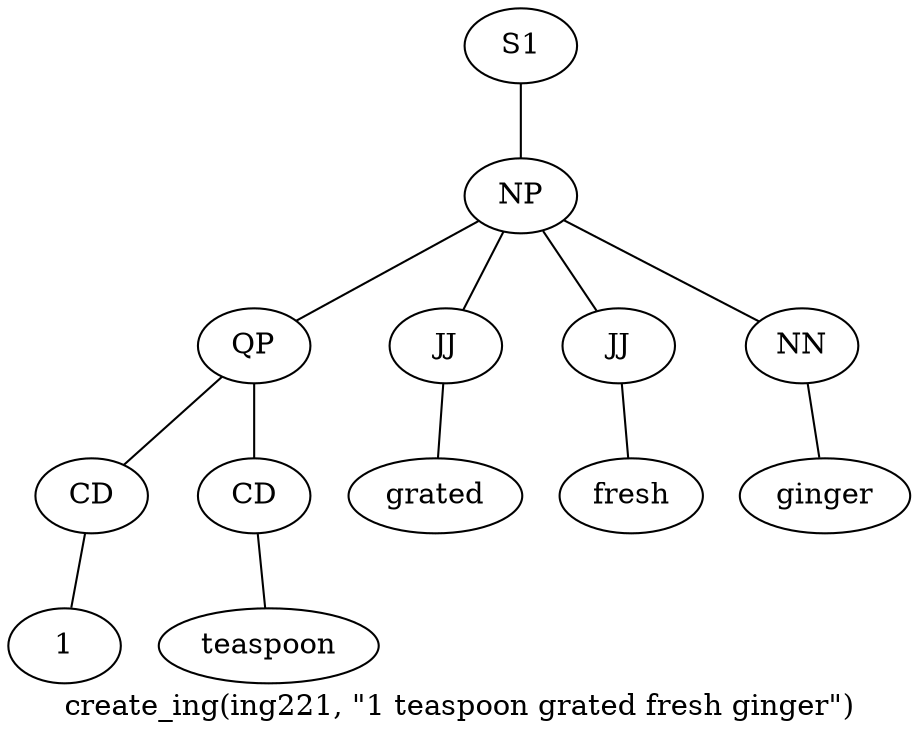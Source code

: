 graph SyntaxGraph {
	label = "create_ing(ing221, \"1 teaspoon grated fresh ginger\")";
	Node0 [label="S1"];
	Node1 [label="NP"];
	Node2 [label="QP"];
	Node3 [label="CD"];
	Node4 [label="1"];
	Node5 [label="CD"];
	Node6 [label="teaspoon"];
	Node7 [label="JJ"];
	Node8 [label="grated"];
	Node9 [label="JJ"];
	Node10 [label="fresh"];
	Node11 [label="NN"];
	Node12 [label="ginger"];

	Node0 -- Node1;
	Node1 -- Node2;
	Node1 -- Node7;
	Node1 -- Node9;
	Node1 -- Node11;
	Node2 -- Node3;
	Node2 -- Node5;
	Node3 -- Node4;
	Node5 -- Node6;
	Node7 -- Node8;
	Node9 -- Node10;
	Node11 -- Node12;
}